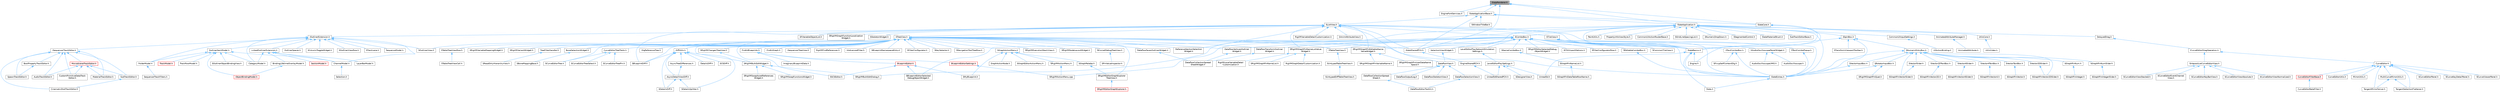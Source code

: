 digraph "SlateRenderer.h"
{
 // INTERACTIVE_SVG=YES
 // LATEX_PDF_SIZE
  bgcolor="transparent";
  edge [fontname=Helvetica,fontsize=10,labelfontname=Helvetica,labelfontsize=10];
  node [fontname=Helvetica,fontsize=10,shape=box,height=0.2,width=0.4];
  Node1 [id="Node000001",label="SlateRenderer.h",height=0.2,width=0.4,color="gray40", fillcolor="grey60", style="filled", fontcolor="black",tooltip=" "];
  Node1 -> Node2 [id="edge1_Node000001_Node000002",dir="back",color="steelblue1",style="solid",tooltip=" "];
  Node2 [id="Node000002",label="EngineFontServices.h",height=0.2,width=0.4,color="grey40", fillcolor="white", style="filled",URL="$d2/df7/EngineFontServices_8h.html",tooltip=" "];
  Node1 -> Node3 [id="edge2_Node000001_Node000003",dir="back",color="steelblue1",style="solid",tooltip=" "];
  Node3 [id="Node000003",label="SlateApplication.h",height=0.2,width=0.4,color="grey40", fillcolor="white", style="filled",URL="$db/d28/SlateApplication_8h.html",tooltip=" "];
  Node3 -> Node4 [id="edge3_Node000003_Node000004",dir="back",color="steelblue1",style="solid",tooltip=" "];
  Node4 [id="Node000004",label="AnimatedAttributeManager.h",height=0.2,width=0.4,color="grey40", fillcolor="white", style="filled",URL="$d8/d68/AnimatedAttributeManager_8h.html",tooltip=" "];
  Node4 -> Node5 [id="edge4_Node000004_Node000005",dir="back",color="steelblue1",style="solid",tooltip=" "];
  Node5 [id="Node000005",label="AnimatedAttribute.h",height=0.2,width=0.4,color="grey40", fillcolor="white", style="filled",URL="$dd/df4/AnimatedAttribute_8h.html",tooltip=" "];
  Node3 -> Node6 [id="edge5_Node000003_Node000006",dir="back",color="steelblue1",style="solid",tooltip=" "];
  Node6 [id="Node000006",label="CommonUIActionRouterBase.h",height=0.2,width=0.4,color="grey40", fillcolor="white", style="filled",URL="$d9/dd5/CommonUIActionRouterBase_8h.html",tooltip=" "];
  Node3 -> Node7 [id="edge6_Node000003_Node000007",dir="back",color="steelblue1",style="solid",tooltip=" "];
  Node7 [id="Node000007",label="CommonUIInputSettings.h",height=0.2,width=0.4,color="grey40", fillcolor="white", style="filled",URL="$d4/d5b/CommonUIInputSettings_8h.html",tooltip=" "];
  Node7 -> Node8 [id="edge7_Node000007_Node000008",dir="back",color="steelblue1",style="solid",tooltip=" "];
  Node8 [id="Node000008",label="UIActionBinding.h",height=0.2,width=0.4,color="grey40", fillcolor="white", style="filled",URL="$d9/d31/UIActionBinding_8h.html",tooltip=" "];
  Node3 -> Node9 [id="edge8_Node000003_Node000009",dir="back",color="steelblue1",style="solid",tooltip=" "];
  Node9 [id="Node000009",label="DelayedDrag.h",height=0.2,width=0.4,color="grey40", fillcolor="white", style="filled",URL="$d7/d2b/DelayedDrag_8h.html",tooltip=" "];
  Node9 -> Node10 [id="edge9_Node000009_Node000010",dir="back",color="steelblue1",style="solid",tooltip=" "];
  Node10 [id="Node000010",label="ICurveEditorDragOperation.h",height=0.2,width=0.4,color="grey40", fillcolor="white", style="filled",URL="$d7/d15/ICurveEditorDragOperation_8h.html",tooltip=" "];
  Node10 -> Node11 [id="edge10_Node000010_Node000011",dir="back",color="steelblue1",style="solid",tooltip=" "];
  Node11 [id="Node000011",label="CurveEditor.h",height=0.2,width=0.4,color="grey40", fillcolor="white", style="filled",URL="$d1/d27/CurveEditor_8h.html",tooltip=" "];
  Node11 -> Node12 [id="edge11_Node000011_Node000012",dir="back",color="steelblue1",style="solid",tooltip=" "];
  Node12 [id="Node000012",label="CurveEditorFilterBase.h",height=0.2,width=0.4,color="red", fillcolor="#FFF0F0", style="filled",URL="$d9/d6a/CurveEditorFilterBase_8h.html",tooltip=" "];
  Node12 -> Node13 [id="edge12_Node000012_Node000013",dir="back",color="steelblue1",style="solid",tooltip=" "];
  Node13 [id="Node000013",label="CurveEditorBakeFilter.h",height=0.2,width=0.4,color="grey40", fillcolor="white", style="filled",URL="$dd/d47/CurveEditorBakeFilter_8h.html",tooltip=" "];
  Node11 -> Node21 [id="edge13_Node000011_Node000021",dir="back",color="steelblue1",style="solid",tooltip=" "];
  Node21 [id="Node000021",label="CurveEditorUtils.h",height=0.2,width=0.4,color="grey40", fillcolor="white", style="filled",URL="$d3/d81/CurveEditorUtils_8h.html",tooltip=" "];
  Node11 -> Node22 [id="edge14_Node000011_Node000022",dir="back",color="steelblue1",style="solid",tooltip=" "];
  Node22 [id="Node000022",label="MirrorUtils.h",height=0.2,width=0.4,color="grey40", fillcolor="white", style="filled",URL="$da/d75/MirrorUtils_8h.html",tooltip=" "];
  Node11 -> Node23 [id="edge15_Node000011_Node000023",dir="back",color="steelblue1",style="solid",tooltip=" "];
  Node23 [id="Node000023",label="MultiCurveMirrorUtils.h",height=0.2,width=0.4,color="grey40", fillcolor="white", style="filled",URL="$da/d1b/MultiCurveMirrorUtils_8h.html",tooltip=" "];
  Node23 -> Node24 [id="edge16_Node000023_Node000024",dir="back",color="steelblue1",style="solid",tooltip=" "];
  Node24 [id="Node000024",label="TangentMirrorSolver.h",height=0.2,width=0.4,color="grey40", fillcolor="white", style="filled",URL="$dc/dea/TangentMirrorSolver_8h.html",tooltip=" "];
  Node23 -> Node25 [id="edge17_Node000023_Node000025",dir="back",color="steelblue1",style="solid",tooltip=" "];
  Node25 [id="Node000025",label="TangentSelectionFlattener.h",height=0.2,width=0.4,color="grey40", fillcolor="white", style="filled",URL="$d7/dd8/TangentSelectionFlattener_8h.html",tooltip=" "];
  Node11 -> Node20 [id="edge18_Node000011_Node000020",dir="back",color="steelblue1",style="solid",tooltip=" "];
  Node20 [id="Node000020",label="SCurveEditorPanel.h",height=0.2,width=0.4,color="grey40", fillcolor="white", style="filled",URL="$db/d60/SCurveEditorPanel_8h.html",tooltip=" "];
  Node11 -> Node26 [id="edge19_Node000011_Node000026",dir="back",color="steelblue1",style="solid",tooltip=" "];
  Node26 [id="Node000026",label="SCurveKeyDetailPanel.h",height=0.2,width=0.4,color="grey40", fillcolor="white", style="filled",URL="$d9/d1c/SCurveKeyDetailPanel_8h.html",tooltip=" "];
  Node11 -> Node27 [id="edge20_Node000011_Node000027",dir="back",color="steelblue1",style="solid",tooltip=" "];
  Node27 [id="Node000027",label="SCurveViewerPanel.h",height=0.2,width=0.4,color="grey40", fillcolor="white", style="filled",URL="$de/d3b/SCurveViewerPanel_8h.html",tooltip=" "];
  Node11 -> Node24 [id="edge21_Node000011_Node000024",dir="back",color="steelblue1",style="solid",tooltip=" "];
  Node11 -> Node25 [id="edge22_Node000011_Node000025",dir="back",color="steelblue1",style="solid",tooltip=" "];
  Node10 -> Node28 [id="edge23_Node000010_Node000028",dir="back",color="steelblue1",style="solid",tooltip=" "];
  Node28 [id="Node000028",label="SInteractiveCurveEditorView.h",height=0.2,width=0.4,color="grey40", fillcolor="white", style="filled",URL="$d2/dd9/SInteractiveCurveEditorView_8h.html",tooltip=" "];
  Node28 -> Node29 [id="edge24_Node000028_Node000029",dir="back",color="steelblue1",style="solid",tooltip=" "];
  Node29 [id="Node000029",label="SCurveEditorEventChannel\lView.h",height=0.2,width=0.4,color="grey40", fillcolor="white", style="filled",URL="$d9/df1/SCurveEditorEventChannelView_8h.html",tooltip=" "];
  Node28 -> Node30 [id="edge25_Node000028_Node000030",dir="back",color="steelblue1",style="solid",tooltip=" "];
  Node30 [id="Node000030",label="SCurveEditorKeyBarView.h",height=0.2,width=0.4,color="grey40", fillcolor="white", style="filled",URL="$d8/d9c/SCurveEditorKeyBarView_8h.html",tooltip=" "];
  Node28 -> Node31 [id="edge26_Node000028_Node000031",dir="back",color="steelblue1",style="solid",tooltip=" "];
  Node31 [id="Node000031",label="SCurveEditorViewAbsolute.h",height=0.2,width=0.4,color="grey40", fillcolor="white", style="filled",URL="$d0/d52/SCurveEditorViewAbsolute_8h.html",tooltip=" "];
  Node28 -> Node32 [id="edge27_Node000028_Node000032",dir="back",color="steelblue1",style="solid",tooltip=" "];
  Node32 [id="Node000032",label="SCurveEditorViewNormalized.h",height=0.2,width=0.4,color="grey40", fillcolor="white", style="filled",URL="$d5/de3/SCurveEditorViewNormalized_8h.html",tooltip=" "];
  Node28 -> Node33 [id="edge28_Node000028_Node000033",dir="back",color="steelblue1",style="solid",tooltip=" "];
  Node33 [id="Node000033",label="SCurveEditorViewStacked.h",height=0.2,width=0.4,color="grey40", fillcolor="white", style="filled",URL="$d0/d5a/SCurveEditorViewStacked_8h.html",tooltip=" "];
  Node3 -> Node34 [id="edge29_Node000003_Node000034",dir="back",color="steelblue1",style="solid",tooltip=" "];
  Node34 [id="Node000034",label="PaintUtils.h",height=0.2,width=0.4,color="grey40", fillcolor="white", style="filled",URL="$d9/da6/PaintUtils_8h.html",tooltip=" "];
  Node3 -> Node35 [id="edge30_Node000003_Node000035",dir="back",color="steelblue1",style="solid",tooltip=" "];
  Node35 [id="Node000035",label="PropertyInfoViewStyle.h",height=0.2,width=0.4,color="grey40", fillcolor="white", style="filled",URL="$d0/da8/PropertyInfoViewStyle_8h.html",tooltip=" "];
  Node3 -> Node36 [id="edge31_Node000003_Node000036",dir="back",color="steelblue1",style="solid",tooltip=" "];
  Node36 [id="Node000036",label="SComboBox.h",height=0.2,width=0.4,color="grey40", fillcolor="white", style="filled",URL="$d2/dd5/SComboBox_8h.html",tooltip=" "];
  Node36 -> Node37 [id="edge32_Node000036_Node000037",dir="back",color="steelblue1",style="solid",tooltip=" "];
  Node37 [id="Node000037",label="DataflowTransformOutliner\lWidget.h",height=0.2,width=0.4,color="grey40", fillcolor="white", style="filled",URL="$d8/df9/DataflowTransformOutlinerWidget_8h.html",tooltip=" "];
  Node37 -> Node38 [id="edge33_Node000037_Node000038",dir="back",color="steelblue1",style="solid",tooltip=" "];
  Node38 [id="Node000038",label="DataflowCollectionSpread\lSheetWidget.h",height=0.2,width=0.4,color="grey40", fillcolor="white", style="filled",URL="$da/da3/DataflowCollectionSpreadSheetWidget_8h.html",tooltip=" "];
  Node36 -> Node39 [id="edge34_Node000036_Node000039",dir="back",color="steelblue1",style="solid",tooltip=" "];
  Node39 [id="Node000039",label="DataflowVerticesOutliner\lWidget.h",height=0.2,width=0.4,color="grey40", fillcolor="white", style="filled",URL="$dd/deb/DataflowVerticesOutlinerWidget_8h.html",tooltip=" "];
  Node39 -> Node38 [id="edge35_Node000039_Node000038",dir="back",color="steelblue1",style="solid",tooltip=" "];
  Node36 -> Node40 [id="edge36_Node000036_Node000040",dir="back",color="steelblue1",style="solid",tooltip=" "];
  Node40 [id="Node000040",label="LevelEditorPlayNetworkEmulation\lSettings.h",height=0.2,width=0.4,color="grey40", fillcolor="white", style="filled",URL="$d4/d35/LevelEditorPlayNetworkEmulationSettings_8h.html",tooltip=" "];
  Node40 -> Node41 [id="edge37_Node000040_Node000041",dir="back",color="steelblue1",style="solid",tooltip=" "];
  Node41 [id="Node000041",label="LevelEditorPlaySettings.h",height=0.2,width=0.4,color="grey40", fillcolor="white", style="filled",URL="$d4/d3b/LevelEditorPlaySettings_8h.html",tooltip=" "];
  Node41 -> Node42 [id="edge38_Node000041_Node000042",dir="back",color="steelblue1",style="solid",tooltip=" "];
  Node42 [id="Node000042",label="SDesignerView.h",height=0.2,width=0.4,color="grey40", fillcolor="white", style="filled",URL="$d2/d14/SDesignerView_8h.html",tooltip=" "];
  Node41 -> Node43 [id="edge39_Node000041_Node000043",dir="back",color="steelblue1",style="solid",tooltip=" "];
  Node43 [id="Node000043",label="UnrealEd.h",height=0.2,width=0.4,color="grey40", fillcolor="white", style="filled",URL="$d2/d5f/UnrealEd_8h.html",tooltip=" "];
  Node41 -> Node44 [id="edge40_Node000041_Node000044",dir="back",color="steelblue1",style="solid",tooltip=" "];
  Node44 [id="Node000044",label="UnrealEdSharedPCH.h",height=0.2,width=0.4,color="grey40", fillcolor="white", style="filled",URL="$d1/de6/UnrealEdSharedPCH_8h.html",tooltip=" "];
  Node36 -> Node45 [id="edge41_Node000036_Node000045",dir="back",color="steelblue1",style="solid",tooltip=" "];
  Node45 [id="Node000045",label="SAudioOscilloscopePanelWidget.h",height=0.2,width=0.4,color="grey40", fillcolor="white", style="filled",URL="$db/d7e/SAudioOscilloscopePanelWidget_8h.html",tooltip=" "];
  Node45 -> Node46 [id="edge42_Node000045_Node000046",dir="back",color="steelblue1",style="solid",tooltip=" "];
  Node46 [id="Node000046",label="AudioOscilloscope.h",height=0.2,width=0.4,color="grey40", fillcolor="white", style="filled",URL="$d5/d81/AudioOscilloscope_8h.html",tooltip=" "];
  Node45 -> Node47 [id="edge43_Node000045_Node000047",dir="back",color="steelblue1",style="solid",tooltip=" "];
  Node47 [id="Node000047",label="AudioOscilloscopeUMG.h",height=0.2,width=0.4,color="grey40", fillcolor="white", style="filled",URL="$df/de7/AudioOscilloscopeUMG_8h.html",tooltip=" "];
  Node36 -> Node48 [id="edge44_Node000036_Node000048",dir="back",color="steelblue1",style="solid",tooltip=" "];
  Node48 [id="Node000048",label="SBlueprintEditorSelected\lDebugObjectWidget.h",height=0.2,width=0.4,color="grey40", fillcolor="white", style="filled",URL="$de/d6c/SBlueprintEditorSelectedDebugObjectWidget_8h.html",tooltip=" "];
  Node36 -> Node49 [id="edge45_Node000036_Node000049",dir="back",color="steelblue1",style="solid",tooltip=" "];
  Node49 [id="Node000049",label="SCSVImportOptions.h",height=0.2,width=0.4,color="grey40", fillcolor="white", style="filled",URL="$d7/dfe/SCSVImportOptions_8h.html",tooltip=" "];
  Node36 -> Node50 [id="edge46_Node000036_Node000050",dir="back",color="steelblue1",style="solid",tooltip=" "];
  Node50 [id="Node000050",label="SEditableComboBox.h",height=0.2,width=0.4,color="grey40", fillcolor="white", style="filled",URL="$d0/d8c/SEditableComboBox_8h.html",tooltip=" "];
  Node50 -> Node51 [id="edge47_Node000050_Node000051",dir="back",color="steelblue1",style="solid",tooltip=" "];
  Node51 [id="Node000051",label="SlateExtras.h",height=0.2,width=0.4,color="grey40", fillcolor="white", style="filled",URL="$d8/dec/SlateExtras_8h.html",tooltip=" "];
  Node51 -> Node52 [id="edge48_Node000051_Node000052",dir="back",color="steelblue1",style="solid",tooltip=" "];
  Node52 [id="Node000052",label="Slate.h",height=0.2,width=0.4,color="grey40", fillcolor="white", style="filled",URL="$d2/dc0/Slate_8h.html",tooltip=" "];
  Node36 -> Node53 [id="edge49_Node000036_Node000053",dir="back",color="steelblue1",style="solid",tooltip=" "];
  Node53 [id="Node000053",label="SFilterConfiguratorRow.h",height=0.2,width=0.4,color="grey40", fillcolor="white", style="filled",URL="$d2/d18/SFilterConfiguratorRow_8h.html",tooltip=" "];
  Node36 -> Node54 [id="edge50_Node000036_Node000054",dir="back",color="steelblue1",style="solid",tooltip=" "];
  Node54 [id="Node000054",label="SNameComboBox.h",height=0.2,width=0.4,color="grey40", fillcolor="white", style="filled",URL="$d8/d4b/SNameComboBox_8h.html",tooltip=" "];
  Node54 -> Node55 [id="edge51_Node000054_Node000055",dir="back",color="steelblue1",style="solid",tooltip=" "];
  Node55 [id="Node000055",label="SGraphPinNameList.h",height=0.2,width=0.4,color="grey40", fillcolor="white", style="filled",URL="$d4/d09/SGraphPinNameList_8h.html",tooltip=" "];
  Node55 -> Node56 [id="edge52_Node000055_Node000056",dir="back",color="steelblue1",style="solid",tooltip=" "];
  Node56 [id="Node000056",label="SGraphPinDataTableRowName.h",height=0.2,width=0.4,color="grey40", fillcolor="white", style="filled",URL="$d3/d40/SGraphPinDataTableRowName_8h.html",tooltip=" "];
  Node36 -> Node57 [id="edge53_Node000036_Node000057",dir="back",color="steelblue1",style="solid",tooltip=" "];
  Node57 [id="Node000057",label="SRigVMEditorSelectedDebug\lObjectWidget.h",height=0.2,width=0.4,color="grey40", fillcolor="white", style="filled",URL="$d9/dcd/SRigVMEditorSelectedDebugObjectWidget_8h.html",tooltip=" "];
  Node36 -> Node58 [id="edge54_Node000036_Node000058",dir="back",color="steelblue1",style="solid",tooltip=" "];
  Node58 [id="Node000058",label="SRigVMGraphPinEditableName\lValueWidget.h",height=0.2,width=0.4,color="grey40", fillcolor="white", style="filled",URL="$da/d0c/SRigVMGraphPinEditableNameValueWidget_8h.html",tooltip=" "];
  Node58 -> Node59 [id="edge55_Node000058_Node000059",dir="back",color="steelblue1",style="solid",tooltip=" "];
  Node59 [id="Node000059",label="SRigVMGraphPinUserDataName\lSpace.h",height=0.2,width=0.4,color="grey40", fillcolor="white", style="filled",URL="$d7/dfd/SRigVMGraphPinUserDataNameSpace_8h.html",tooltip=" "];
  Node58 -> Node60 [id="edge56_Node000058_Node000060",dir="back",color="steelblue1",style="solid",tooltip=" "];
  Node60 [id="Node000060",label="SRigVMGraphPinVariableName.h",height=0.2,width=0.4,color="grey40", fillcolor="white", style="filled",URL="$d0/da1/SRigVMGraphPinVariableName_8h.html",tooltip=" "];
  Node36 -> Node61 [id="edge57_Node000036_Node000061",dir="back",color="steelblue1",style="solid",tooltip=" "];
  Node61 [id="Node000061",label="SRigVMGraphPinNameListValue\lWidget.h",height=0.2,width=0.4,color="grey40", fillcolor="white", style="filled",URL="$dc/dac/SRigVMGraphPinNameListValueWidget_8h.html",tooltip=" "];
  Node61 -> Node62 [id="edge58_Node000061_Node000062",dir="back",color="steelblue1",style="solid",tooltip=" "];
  Node62 [id="Node000062",label="RigVMGraphDetailCustomization.h",height=0.2,width=0.4,color="grey40", fillcolor="white", style="filled",URL="$da/d8c/RigVMGraphDetailCustomization_8h.html",tooltip=" "];
  Node61 -> Node63 [id="edge59_Node000061_Node000063",dir="back",color="steelblue1",style="solid",tooltip=" "];
  Node63 [id="Node000063",label="RigVMLocalVariableDetail\lCustomization.h",height=0.2,width=0.4,color="grey40", fillcolor="white", style="filled",URL="$de/de8/RigVMLocalVariableDetailCustomization_8h.html",tooltip=" "];
  Node61 -> Node64 [id="edge60_Node000061_Node000064",dir="back",color="steelblue1",style="solid",tooltip=" "];
  Node64 [id="Node000064",label="SRigVMGraphPinNameList.h",height=0.2,width=0.4,color="grey40", fillcolor="white", style="filled",URL="$d7/dfc/SRigVMGraphPinNameList_8h.html",tooltip=" "];
  Node36 -> Node65 [id="edge61_Node000036_Node000065",dir="back",color="steelblue1",style="solid",tooltip=" "];
  Node65 [id="Node000065",label="STableTreeView.h",height=0.2,width=0.4,color="grey40", fillcolor="white", style="filled",URL="$dd/d46/STableTreeView_8h.html",tooltip=" "];
  Node65 -> Node66 [id="edge62_Node000065_Node000066",dir="back",color="steelblue1",style="solid",tooltip=" "];
  Node66 [id="Node000066",label="SUntypedTableTreeView.h",height=0.2,width=0.4,color="grey40", fillcolor="white", style="filled",URL="$da/dc1/SUntypedTableTreeView_8h.html",tooltip=" "];
  Node66 -> Node67 [id="edge63_Node000066_Node000067",dir="back",color="steelblue1",style="solid",tooltip=" "];
  Node67 [id="Node000067",label="SUntypedDiffTableTreeView.h",height=0.2,width=0.4,color="grey40", fillcolor="white", style="filled",URL="$d2/dd2/SUntypedDiffTableTreeView_8h.html",tooltip=" "];
  Node36 -> Node68 [id="edge64_Node000036_Node000068",dir="back",color="steelblue1",style="solid",tooltip=" "];
  Node68 [id="Node000068",label="STextComboBox.h",height=0.2,width=0.4,color="grey40", fillcolor="white", style="filled",URL="$d6/d14/STextComboBox_8h.html",tooltip=" "];
  Node68 -> Node69 [id="edge65_Node000068_Node000069",dir="back",color="steelblue1",style="solid",tooltip=" "];
  Node69 [id="Node000069",label="SFixupSelfContextDlg.h",height=0.2,width=0.4,color="grey40", fillcolor="white", style="filled",URL="$d5/da4/SFixupSelfContextDlg_8h.html",tooltip=" "];
  Node68 -> Node51 [id="edge66_Node000068_Node000051",dir="back",color="steelblue1",style="solid",tooltip=" "];
  Node36 -> Node70 [id="edge67_Node000036_Node000070",dir="back",color="steelblue1",style="solid",tooltip=" "];
  Node70 [id="Node000070",label="STextComboPopup.h",height=0.2,width=0.4,color="grey40", fillcolor="white", style="filled",URL="$d1/d76/STextComboPopup_8h.html",tooltip=" "];
  Node70 -> Node51 [id="edge68_Node000070_Node000051",dir="back",color="steelblue1",style="solid",tooltip=" "];
  Node36 -> Node71 [id="edge69_Node000036_Node000071",dir="back",color="steelblue1",style="solid",tooltip=" "];
  Node71 [id="Node000071",label="SelectionViewWidget.h",height=0.2,width=0.4,color="grey40", fillcolor="white", style="filled",URL="$dc/db5/SelectionViewWidget_8h.html",tooltip=" "];
  Node71 -> Node72 [id="edge70_Node000071_Node000072",dir="back",color="steelblue1",style="solid",tooltip=" "];
  Node72 [id="Node000072",label="DataflowView.h",height=0.2,width=0.4,color="grey40", fillcolor="white", style="filled",URL="$d4/d2e/DataflowView_8h.html",tooltip=" "];
  Node72 -> Node73 [id="edge71_Node000072_Node000073",dir="back",color="steelblue1",style="solid",tooltip=" "];
  Node73 [id="Node000073",label="DataflowCollectionSpread\lSheet.h",height=0.2,width=0.4,color="grey40", fillcolor="white", style="filled",URL="$da/da7/DataflowCollectionSpreadSheet_8h.html",tooltip=" "];
  Node73 -> Node74 [id="edge72_Node000073_Node000074",dir="back",color="steelblue1",style="solid",tooltip=" "];
  Node74 [id="Node000074",label="DataflowEditorToolkit.h",height=0.2,width=0.4,color="grey40", fillcolor="white", style="filled",URL="$d8/d80/DataflowEditorToolkit_8h.html",tooltip=" "];
  Node72 -> Node75 [id="edge73_Node000072_Node000075",dir="back",color="steelblue1",style="solid",tooltip=" "];
  Node75 [id="Node000075",label="DataflowOutputLog.h",height=0.2,width=0.4,color="grey40", fillcolor="white", style="filled",URL="$df/d1e/DataflowOutputLog_8h.html",tooltip=" "];
  Node72 -> Node76 [id="edge74_Node000072_Node000076",dir="back",color="steelblue1",style="solid",tooltip=" "];
  Node76 [id="Node000076",label="DataflowSelectionView.h",height=0.2,width=0.4,color="grey40", fillcolor="white", style="filled",URL="$d6/d34/DataflowSelectionView_8h.html",tooltip=" "];
  Node76 -> Node74 [id="edge75_Node000076_Node000074",dir="back",color="steelblue1",style="solid",tooltip=" "];
  Node72 -> Node77 [id="edge76_Node000072_Node000077",dir="back",color="steelblue1",style="solid",tooltip=" "];
  Node77 [id="Node000077",label="DataflowSkeletonView.h",height=0.2,width=0.4,color="grey40", fillcolor="white", style="filled",URL="$d7/df7/DataflowSkeletonView_8h.html",tooltip=" "];
  Node36 -> Node78 [id="edge77_Node000036_Node000078",dir="back",color="steelblue1",style="solid",tooltip=" "];
  Node78 [id="Node000078",label="SlateBasics.h",height=0.2,width=0.4,color="grey40", fillcolor="white", style="filled",URL="$da/d2f/SlateBasics_8h.html",tooltip=" "];
  Node78 -> Node79 [id="edge78_Node000078_Node000079",dir="back",color="steelblue1",style="solid",tooltip=" "];
  Node79 [id="Node000079",label="Engine.h",height=0.2,width=0.4,color="grey40", fillcolor="white", style="filled",URL="$d1/d34/Public_2Engine_8h.html",tooltip=" "];
  Node78 -> Node52 [id="edge79_Node000078_Node000052",dir="back",color="steelblue1",style="solid",tooltip=" "];
  Node78 -> Node51 [id="edge80_Node000078_Node000051",dir="back",color="steelblue1",style="solid",tooltip=" "];
  Node78 -> Node43 [id="edge81_Node000078_Node000043",dir="back",color="steelblue1",style="solid",tooltip=" "];
  Node36 -> Node51 [id="edge82_Node000036_Node000051",dir="back",color="steelblue1",style="solid",tooltip=" "];
  Node36 -> Node80 [id="edge83_Node000036_Node000080",dir="back",color="steelblue1",style="solid",tooltip=" "];
  Node80 [id="Node000080",label="SlateSharedPCH.h",height=0.2,width=0.4,color="grey40", fillcolor="white", style="filled",URL="$d1/dfc/SlateSharedPCH_8h.html",tooltip=" "];
  Node80 -> Node81 [id="edge84_Node000080_Node000081",dir="back",color="steelblue1",style="solid",tooltip=" "];
  Node81 [id="Node000081",label="EngineSharedPCH.h",height=0.2,width=0.4,color="grey40", fillcolor="white", style="filled",URL="$dc/dbb/EngineSharedPCH_8h.html",tooltip=" "];
  Node81 -> Node44 [id="edge85_Node000081_Node000044",dir="back",color="steelblue1",style="solid",tooltip=" "];
  Node3 -> Node82 [id="edge86_Node000003_Node000082",dir="back",color="steelblue1",style="solid",tooltip=" "];
  Node82 [id="Node000082",label="SGridLineSpacingList.h",height=0.2,width=0.4,color="grey40", fillcolor="white", style="filled",URL="$db/d48/SGridLineSpacingList_8h.html",tooltip=" "];
  Node3 -> Node83 [id="edge87_Node000003_Node000083",dir="back",color="steelblue1",style="solid",tooltip=" "];
  Node83 [id="Node000083",label="SNumericDropDown.h",height=0.2,width=0.4,color="grey40", fillcolor="white", style="filled",URL="$d3/d12/SNumericDropDown_8h.html",tooltip=" "];
  Node3 -> Node84 [id="edge88_Node000003_Node000084",dir="back",color="steelblue1",style="solid",tooltip=" "];
  Node84 [id="Node000084",label="SRigVMActionMenu.cpp",height=0.2,width=0.4,color="grey40", fillcolor="white", style="filled",URL="$dc/d4c/SRigVMActionMenu_8cpp.html",tooltip=" "];
  Node3 -> Node85 [id="edge89_Node000003_Node000085",dir="back",color="steelblue1",style="solid",tooltip=" "];
  Node85 [id="Node000085",label="SRigVMBulkEditDialog.h",height=0.2,width=0.4,color="grey40", fillcolor="white", style="filled",URL="$dd/d89/SRigVMBulkEditDialog_8h.html",tooltip=" "];
  Node3 -> Node86 [id="edge90_Node000003_Node000086",dir="back",color="steelblue1",style="solid",tooltip=" "];
  Node86 [id="Node000086",label="SSegmentedControl.h",height=0.2,width=0.4,color="grey40", fillcolor="white", style="filled",URL="$d3/d4f/SSegmentedControl_8h.html",tooltip=" "];
  Node3 -> Node87 [id="edge91_Node000003_Node000087",dir="back",color="steelblue1",style="solid",tooltip=" "];
  Node87 [id="Node000087",label="SSpinBox.h",height=0.2,width=0.4,color="grey40", fillcolor="white", style="filled",URL="$d5/da5/SSpinBox_8h.html",tooltip=" "];
  Node87 -> Node88 [id="edge92_Node000087_Node000088",dir="back",color="steelblue1",style="solid",tooltip=" "];
  Node88 [id="Node000088",label="SNumericEntryBox.h",height=0.2,width=0.4,color="grey40", fillcolor="white", style="filled",URL="$d8/d1a/SNumericEntryBox_8h.html",tooltip=" "];
  Node88 -> Node89 [id="edge93_Node000088_Node000089",dir="back",color="steelblue1",style="solid",tooltip=" "];
  Node89 [id="Node000089",label="SGraphPinNum.h",height=0.2,width=0.4,color="grey40", fillcolor="white", style="filled",URL="$d7/da4/SGraphPinNum_8h.html",tooltip=" "];
  Node89 -> Node90 [id="edge94_Node000089_Node000090",dir="back",color="steelblue1",style="solid",tooltip=" "];
  Node90 [id="Node000090",label="SGraphPinInteger.h",height=0.2,width=0.4,color="grey40", fillcolor="white", style="filled",URL="$df/d54/SGraphPinInteger_8h.html",tooltip=" "];
  Node88 -> Node91 [id="edge95_Node000088_Node000091",dir="back",color="steelblue1",style="solid",tooltip=" "];
  Node91 [id="Node000091",label="SGraphPinNumSlider.h",height=0.2,width=0.4,color="grey40", fillcolor="white", style="filled",URL="$d5/d00/SGraphPinNumSlider_8h.html",tooltip=" "];
  Node91 -> Node92 [id="edge96_Node000091_Node000092",dir="back",color="steelblue1",style="solid",tooltip=" "];
  Node92 [id="Node000092",label="SGraphPinIntegerSlider.h",height=0.2,width=0.4,color="grey40", fillcolor="white", style="filled",URL="$da/d60/SGraphPinIntegerSlider_8h.html",tooltip=" "];
  Node88 -> Node93 [id="edge97_Node000088_Node000093",dir="back",color="steelblue1",style="solid",tooltip=" "];
  Node93 [id="Node000093",label="SGraphPinVector2DSlider.h",height=0.2,width=0.4,color="grey40", fillcolor="white", style="filled",URL="$d7/d05/SGraphPinVector2DSlider_8h.html",tooltip=" "];
  Node88 -> Node94 [id="edge98_Node000088_Node000094",dir="back",color="steelblue1",style="solid",tooltip=" "];
  Node94 [id="Node000094",label="SGraphPinVectorSlider.h",height=0.2,width=0.4,color="grey40", fillcolor="white", style="filled",URL="$dc/d38/SGraphPinVectorSlider_8h.html",tooltip=" "];
  Node88 -> Node95 [id="edge99_Node000088_Node000095",dir="back",color="steelblue1",style="solid",tooltip=" "];
  Node95 [id="Node000095",label="SRotatorInputBox.h",height=0.2,width=0.4,color="grey40", fillcolor="white", style="filled",URL="$de/dd2/SRotatorInputBox_8h.html",tooltip=" "];
  Node95 -> Node96 [id="edge100_Node000095_Node000096",dir="back",color="steelblue1",style="solid",tooltip=" "];
  Node96 [id="Node000096",label="SRigVMGraphPinQuat.h",height=0.2,width=0.4,color="grey40", fillcolor="white", style="filled",URL="$de/dda/SRigVMGraphPinQuat_8h.html",tooltip=" "];
  Node95 -> Node51 [id="edge101_Node000095_Node000051",dir="back",color="steelblue1",style="solid",tooltip=" "];
  Node88 -> Node97 [id="edge102_Node000088_Node000097",dir="back",color="steelblue1",style="solid",tooltip=" "];
  Node97 [id="Node000097",label="SVector2DSlider.h",height=0.2,width=0.4,color="grey40", fillcolor="white", style="filled",URL="$de/d67/SVector2DSlider_8h.html",tooltip=" "];
  Node97 -> Node93 [id="edge103_Node000097_Node000093",dir="back",color="steelblue1",style="solid",tooltip=" "];
  Node88 -> Node98 [id="edge104_Node000088_Node000098",dir="back",color="steelblue1",style="solid",tooltip=" "];
  Node98 [id="Node000098",label="SVector2DTextBox.h",height=0.2,width=0.4,color="grey40", fillcolor="white", style="filled",URL="$d6/d71/SVector2DTextBox_8h.html",tooltip=" "];
  Node98 -> Node99 [id="edge105_Node000098_Node000099",dir="back",color="steelblue1",style="solid",tooltip=" "];
  Node99 [id="Node000099",label="SGraphPinVector2D.h",height=0.2,width=0.4,color="grey40", fillcolor="white", style="filled",URL="$d7/d67/SGraphPinVector2D_8h.html",tooltip=" "];
  Node88 -> Node100 [id="edge106_Node000088_Node000100",dir="back",color="steelblue1",style="solid",tooltip=" "];
  Node100 [id="Node000100",label="SVector4Slider.h",height=0.2,width=0.4,color="grey40", fillcolor="white", style="filled",URL="$d4/dec/SVector4Slider_8h.html",tooltip=" "];
  Node100 -> Node101 [id="edge107_Node000100_Node000101",dir="back",color="steelblue1",style="solid",tooltip=" "];
  Node101 [id="Node000101",label="SGraphPinVector4Slider.h",height=0.2,width=0.4,color="grey40", fillcolor="white", style="filled",URL="$d9/db8/SGraphPinVector4Slider_8h.html",tooltip=" "];
  Node88 -> Node102 [id="edge108_Node000088_Node000102",dir="back",color="steelblue1",style="solid",tooltip=" "];
  Node102 [id="Node000102",label="SVector4TextBox.h",height=0.2,width=0.4,color="grey40", fillcolor="white", style="filled",URL="$dd/da4/SVector4TextBox_8h.html",tooltip=" "];
  Node102 -> Node103 [id="edge109_Node000102_Node000103",dir="back",color="steelblue1",style="solid",tooltip=" "];
  Node103 [id="Node000103",label="SGraphPinVector4.h",height=0.2,width=0.4,color="grey40", fillcolor="white", style="filled",URL="$d4/d94/SGraphPinVector4_8h.html",tooltip=" "];
  Node88 -> Node104 [id="edge110_Node000088_Node000104",dir="back",color="steelblue1",style="solid",tooltip=" "];
  Node104 [id="Node000104",label="SVectorInputBox.h",height=0.2,width=0.4,color="grey40", fillcolor="white", style="filled",URL="$df/d44/SVectorInputBox_8h.html",tooltip=" "];
  Node104 -> Node51 [id="edge111_Node000104_Node000051",dir="back",color="steelblue1",style="solid",tooltip=" "];
  Node88 -> Node105 [id="edge112_Node000088_Node000105",dir="back",color="steelblue1",style="solid",tooltip=" "];
  Node105 [id="Node000105",label="SVectorSlider.h",height=0.2,width=0.4,color="grey40", fillcolor="white", style="filled",URL="$d2/db5/SVectorSlider_8h.html",tooltip=" "];
  Node105 -> Node94 [id="edge113_Node000105_Node000094",dir="back",color="steelblue1",style="solid",tooltip=" "];
  Node88 -> Node106 [id="edge114_Node000088_Node000106",dir="back",color="steelblue1",style="solid",tooltip=" "];
  Node106 [id="Node000106",label="SVectorTextBox.h",height=0.2,width=0.4,color="grey40", fillcolor="white", style="filled",URL="$df/db8/SVectorTextBox_8h.html",tooltip=" "];
  Node106 -> Node107 [id="edge115_Node000106_Node000107",dir="back",color="steelblue1",style="solid",tooltip=" "];
  Node107 [id="Node000107",label="SGraphPinVector.h",height=0.2,width=0.4,color="grey40", fillcolor="white", style="filled",URL="$d8/de7/SGraphPinVector_8h.html",tooltip=" "];
  Node88 -> Node51 [id="edge116_Node000088_Node000051",dir="back",color="steelblue1",style="solid",tooltip=" "];
  Node87 -> Node108 [id="edge117_Node000087_Node000108",dir="back",color="steelblue1",style="solid",tooltip=" "];
  Node108 [id="Node000108",label="STransformViewportToolbar.h",height=0.2,width=0.4,color="grey40", fillcolor="white", style="filled",URL="$d8/da8/STransformViewportToolbar_8h.html",tooltip=" "];
  Node87 -> Node78 [id="edge118_Node000087_Node000078",dir="back",color="steelblue1",style="solid",tooltip=" "];
  Node87 -> Node51 [id="edge119_Node000087_Node000051",dir="back",color="steelblue1",style="solid",tooltip=" "];
  Node3 -> Node78 [id="edge120_Node000003_Node000078",dir="back",color="steelblue1",style="solid",tooltip=" "];
  Node3 -> Node51 [id="edge121_Node000003_Node000051",dir="back",color="steelblue1",style="solid",tooltip=" "];
  Node3 -> Node109 [id="edge122_Node000003_Node000109",dir="back",color="steelblue1",style="solid",tooltip=" "];
  Node109 [id="Node000109",label="SlateMaterialBrush.h",height=0.2,width=0.4,color="grey40", fillcolor="white", style="filled",URL="$d0/d58/SlateMaterialBrush_8h.html",tooltip=" "];
  Node3 -> Node80 [id="edge123_Node000003_Node000080",dir="back",color="steelblue1",style="solid",tooltip=" "];
  Node3 -> Node110 [id="edge124_Node000003_Node000110",dir="back",color="steelblue1",style="solid",tooltip=" "];
  Node110 [id="Node000110",label="SubTrackEditorBase.h",height=0.2,width=0.4,color="grey40", fillcolor="white", style="filled",URL="$db/d33/SubTrackEditorBase_8h.html",tooltip=" "];
  Node3 -> Node111 [id="edge125_Node000003_Node000111",dir="back",color="steelblue1",style="solid",tooltip=" "];
  Node111 [id="Node000111",label="UtilsCore.h",height=0.2,width=0.4,color="grey40", fillcolor="white", style="filled",URL="$d2/d12/UtilsCore_8h.html",tooltip=" "];
  Node111 -> Node112 [id="edge126_Node000111_Node000112",dir="back",color="steelblue1",style="solid",tooltip=" "];
  Node112 [id="Node000112",label="UtilsVideo.h",height=0.2,width=0.4,color="grey40", fillcolor="white", style="filled",URL="$d0/d2e/UtilsVideo_8h.html",tooltip=" "];
  Node1 -> Node113 [id="edge127_Node000001_Node000113",dir="back",color="steelblue1",style="solid",tooltip=" "];
  Node113 [id="Node000113",label="SlateApplicationBase.h",height=0.2,width=0.4,color="grey40", fillcolor="white", style="filled",URL="$d2/dfe/SlateApplicationBase_8h.html",tooltip=" "];
  Node113 -> Node114 [id="edge128_Node000113_Node000114",dir="back",color="steelblue1",style="solid",tooltip=" "];
  Node114 [id="Node000114",label="SListView.h",height=0.2,width=0.4,color="grey40", fillcolor="white", style="filled",URL="$db/db5/SListView_8h.html",tooltip=" "];
  Node114 -> Node72 [id="edge129_Node000114_Node000072",dir="back",color="steelblue1",style="solid",tooltip=" "];
  Node114 -> Node115 [id="edge130_Node000114_Node000115",dir="back",color="steelblue1",style="solid",tooltip=" "];
  Node115 [id="Node000115",label="IOutlinerExtension.h",height=0.2,width=0.4,color="grey40", fillcolor="white", style="filled",URL="$db/d1a/IOutlinerExtension_8h.html",tooltip=" "];
  Node115 -> Node116 [id="edge131_Node000115_Node000116",dir="back",color="steelblue1",style="solid",tooltip=" "];
  Node116 [id="Node000116",label="CategoryModel.h",height=0.2,width=0.4,color="grey40", fillcolor="white", style="filled",URL="$db/dfe/CategoryModel_8h.html",tooltip=" "];
  Node115 -> Node117 [id="edge132_Node000115_Node000117",dir="back",color="steelblue1",style="solid",tooltip=" "];
  Node117 [id="Node000117",label="ChannelModel.h",height=0.2,width=0.4,color="grey40", fillcolor="white", style="filled",URL="$de/d30/ChannelModel_8h.html",tooltip=" "];
  Node117 -> Node118 [id="edge133_Node000117_Node000118",dir="back",color="steelblue1",style="solid",tooltip=" "];
  Node118 [id="Node000118",label="Selection.h",height=0.2,width=0.4,color="grey40", fillcolor="white", style="filled",URL="$dd/dc2/Editor_2Sequencer_2Public_2MVVM_2Selection_2Selection_8h.html",tooltip=" "];
  Node115 -> Node119 [id="edge134_Node000115_Node000119",dir="back",color="steelblue1",style="solid",tooltip=" "];
  Node119 [id="Node000119",label="FolderModel.h",height=0.2,width=0.4,color="grey40", fillcolor="white", style="filled",URL="$d4/d1d/FolderModel_8h.html",tooltip=" "];
  Node119 -> Node120 [id="edge135_Node000119_Node000120",dir="back",color="steelblue1",style="solid",tooltip=" "];
  Node120 [id="Node000120",label="SequencerTrackFilters.h",height=0.2,width=0.4,color="grey40", fillcolor="white", style="filled",URL="$df/d72/SequencerTrackFilters_8h.html",tooltip=" "];
  Node115 -> Node121 [id="edge136_Node000115_Node000121",dir="back",color="steelblue1",style="solid",tooltip=" "];
  Node121 [id="Node000121",label="ISequencerTrackEditor.h",height=0.2,width=0.4,color="grey40", fillcolor="white", style="filled",URL="$df/dca/ISequencerTrackEditor_8h.html",tooltip=" "];
  Node121 -> Node122 [id="edge137_Node000121_Node000122",dir="back",color="steelblue1",style="solid",tooltip=" "];
  Node122 [id="Node000122",label="AudioTrackEditor.h",height=0.2,width=0.4,color="grey40", fillcolor="white", style="filled",URL="$dd/d96/AudioTrackEditor_8h.html",tooltip=" "];
  Node121 -> Node123 [id="edge138_Node000121_Node000123",dir="back",color="steelblue1",style="solid",tooltip=" "];
  Node123 [id="Node000123",label="BoolPropertyTrackEditor.h",height=0.2,width=0.4,color="grey40", fillcolor="white", style="filled",URL="$db/d07/BoolPropertyTrackEditor_8h.html",tooltip=" "];
  Node123 -> Node124 [id="edge139_Node000123_Node000124",dir="back",color="steelblue1",style="solid",tooltip=" "];
  Node124 [id="Node000124",label="SpawnTrackEditor.h",height=0.2,width=0.4,color="grey40", fillcolor="white", style="filled",URL="$d5/dac/SpawnTrackEditor_8h.html",tooltip=" "];
  Node121 -> Node125 [id="edge140_Node000121_Node000125",dir="back",color="steelblue1",style="solid",tooltip=" "];
  Node125 [id="Node000125",label="CinematicShotTrackEditor.h",height=0.2,width=0.4,color="grey40", fillcolor="white", style="filled",URL="$d3/d0c/CinematicShotTrackEditor_8h.html",tooltip=" "];
  Node121 -> Node126 [id="edge141_Node000121_Node000126",dir="back",color="steelblue1",style="solid",tooltip=" "];
  Node126 [id="Node000126",label="CustomPrimitiveDataTrack\lEditor.h",height=0.2,width=0.4,color="grey40", fillcolor="white", style="filled",URL="$dc/d8f/CustomPrimitiveDataTrackEditor_8h.html",tooltip=" "];
  Node121 -> Node127 [id="edge142_Node000121_Node000127",dir="back",color="steelblue1",style="solid",tooltip=" "];
  Node127 [id="Node000127",label="MaterialTrackEditor.h",height=0.2,width=0.4,color="grey40", fillcolor="white", style="filled",URL="$d1/d9f/MaterialTrackEditor_8h.html",tooltip=" "];
  Node121 -> Node128 [id="edge143_Node000121_Node000128",dir="back",color="steelblue1",style="solid",tooltip=" "];
  Node128 [id="Node000128",label="MovieSceneTrackEditor.h",height=0.2,width=0.4,color="red", fillcolor="#FFF0F0", style="filled",URL="$db/d6c/MovieSceneTrackEditor_8h.html",tooltip=" "];
  Node128 -> Node122 [id="edge144_Node000128_Node000122",dir="back",color="steelblue1",style="solid",tooltip=" "];
  Node128 -> Node126 [id="edge145_Node000128_Node000126",dir="back",color="steelblue1",style="solid",tooltip=" "];
  Node128 -> Node127 [id="edge146_Node000128_Node000127",dir="back",color="steelblue1",style="solid",tooltip=" "];
  Node128 -> Node134 [id="edge147_Node000128_Node000134",dir="back",color="steelblue1",style="solid",tooltip=" "];
  Node134 [id="Node000134",label="SubTrackEditor.h",height=0.2,width=0.4,color="grey40", fillcolor="white", style="filled",URL="$d8/d5b/SubTrackEditor_8h.html",tooltip=" "];
  Node134 -> Node125 [id="edge148_Node000134_Node000125",dir="back",color="steelblue1",style="solid",tooltip=" "];
  Node121 -> Node124 [id="edge149_Node000121_Node000124",dir="back",color="steelblue1",style="solid",tooltip=" "];
  Node121 -> Node134 [id="edge150_Node000121_Node000134",dir="back",color="steelblue1",style="solid",tooltip=" "];
  Node115 -> Node152 [id="edge151_Node000115_Node000152",dir="back",color="steelblue1",style="solid",tooltip=" "];
  Node152 [id="Node000152",label="LinkedOutlinerExtension.h",height=0.2,width=0.4,color="grey40", fillcolor="white", style="filled",URL="$da/d0f/LinkedOutlinerExtension_8h.html",tooltip=" "];
  Node152 -> Node153 [id="edge152_Node000152_Node000153",dir="back",color="steelblue1",style="solid",tooltip=" "];
  Node153 [id="Node000153",label="BindingLifetimeOverlayModel.h",height=0.2,width=0.4,color="grey40", fillcolor="white", style="filled",URL="$d2/d69/BindingLifetimeOverlayModel_8h.html",tooltip=" "];
  Node153 -> Node154 [id="edge153_Node000153_Node000154",dir="back",color="steelblue1",style="solid",tooltip=" "];
  Node154 [id="Node000154",label="ObjectBindingModel.h",height=0.2,width=0.4,color="red", fillcolor="#FFF0F0", style="filled",URL="$de/dbc/ObjectBindingModel_8h.html",tooltip=" "];
  Node152 -> Node116 [id="edge154_Node000152_Node000116",dir="back",color="steelblue1",style="solid",tooltip=" "];
  Node152 -> Node117 [id="edge155_Node000152_Node000117",dir="back",color="steelblue1",style="solid",tooltip=" "];
  Node152 -> Node160 [id="edge156_Node000152_Node000160",dir="back",color="steelblue1",style="solid",tooltip=" "];
  Node160 [id="Node000160",label="LayerBarModel.h",height=0.2,width=0.4,color="grey40", fillcolor="white", style="filled",URL="$dd/daa/LayerBarModel_8h.html",tooltip=" "];
  Node152 -> Node161 [id="edge157_Node000152_Node000161",dir="back",color="steelblue1",style="solid",tooltip=" "];
  Node161 [id="Node000161",label="SectionModel.h",height=0.2,width=0.4,color="red", fillcolor="#FFF0F0", style="filled",URL="$d7/d0c/SectionModel_8h.html",tooltip=" "];
  Node115 -> Node166 [id="edge158_Node000115_Node000166",dir="back",color="steelblue1",style="solid",tooltip=" "];
  Node166 [id="Node000166",label="OutlinerItemModel.h",height=0.2,width=0.4,color="grey40", fillcolor="white", style="filled",URL="$da/dbf/OutlinerItemModel_8h.html",tooltip=" "];
  Node166 -> Node116 [id="edge159_Node000166_Node000116",dir="back",color="steelblue1",style="solid",tooltip=" "];
  Node166 -> Node117 [id="edge160_Node000166_Node000117",dir="back",color="steelblue1",style="solid",tooltip=" "];
  Node166 -> Node119 [id="edge161_Node000166_Node000119",dir="back",color="steelblue1",style="solid",tooltip=" "];
  Node166 -> Node154 [id="edge162_Node000166_Node000154",dir="back",color="steelblue1",style="solid",tooltip=" "];
  Node166 -> Node167 [id="edge163_Node000166_Node000167",dir="back",color="steelblue1",style="solid",tooltip=" "];
  Node167 [id="Node000167",label="SOutlinerObjectBindingView.h",height=0.2,width=0.4,color="grey40", fillcolor="white", style="filled",URL="$d1/dfa/SOutlinerObjectBindingView_8h.html",tooltip=" "];
  Node166 -> Node163 [id="edge164_Node000166_Node000163",dir="back",color="steelblue1",style="solid",tooltip=" "];
  Node163 [id="Node000163",label="TrackModel.h",height=0.2,width=0.4,color="red", fillcolor="#FFF0F0", style="filled",URL="$db/d94/TrackModel_8h.html",tooltip=" "];
  Node166 -> Node165 [id="edge165_Node000166_Node000165",dir="back",color="steelblue1",style="solid",tooltip=" "];
  Node165 [id="Node000165",label="TrackRowModel.h",height=0.2,width=0.4,color="grey40", fillcolor="white", style="filled",URL="$d8/db5/TrackRowModel_8h.html",tooltip=" "];
  Node115 -> Node168 [id="edge166_Node000115_Node000168",dir="back",color="steelblue1",style="solid",tooltip=" "];
  Node168 [id="Node000168",label="OutlinerSpacer.h",height=0.2,width=0.4,color="grey40", fillcolor="white", style="filled",URL="$dd/d3e/OutlinerSpacer_8h.html",tooltip=" "];
  Node115 -> Node169 [id="edge167_Node000115_Node000169",dir="back",color="steelblue1",style="solid",tooltip=" "];
  Node169 [id="Node000169",label="SColumnToggleWidget.h",height=0.2,width=0.4,color="grey40", fillcolor="white", style="filled",URL="$de/d8d/SColumnToggleWidget_8h.html",tooltip=" "];
  Node115 -> Node170 [id="edge168_Node000115_Node000170",dir="back",color="steelblue1",style="solid",tooltip=" "];
  Node170 [id="Node000170",label="SOutlinerView.h",height=0.2,width=0.4,color="grey40", fillcolor="white", style="filled",URL="$d5/de1/SOutlinerView_8h.html",tooltip=" "];
  Node115 -> Node171 [id="edge169_Node000115_Node000171",dir="back",color="steelblue1",style="solid",tooltip=" "];
  Node171 [id="Node000171",label="SOutlinerViewRow.h",height=0.2,width=0.4,color="grey40", fillcolor="white", style="filled",URL="$db/de3/SOutlinerViewRow_8h.html",tooltip=" "];
  Node115 -> Node172 [id="edge170_Node000115_Node000172",dir="back",color="steelblue1",style="solid",tooltip=" "];
  Node172 [id="Node000172",label="STrackLane.h",height=0.2,width=0.4,color="grey40", fillcolor="white", style="filled",URL="$d2/d8f/STrackLane_8h.html",tooltip=" "];
  Node115 -> Node173 [id="edge171_Node000115_Node000173",dir="back",color="steelblue1",style="solid",tooltip=" "];
  Node173 [id="Node000173",label="SequenceModel.h",height=0.2,width=0.4,color="grey40", fillcolor="white", style="filled",URL="$d4/d28/SequenceModel_8h.html",tooltip=" "];
  Node114 -> Node174 [id="edge172_Node000114_Node000174",dir="back",color="steelblue1",style="solid",tooltip=" "];
  Node174 [id="Node000174",label="ReferenceSectionSelection\lWidget.h",height=0.2,width=0.4,color="grey40", fillcolor="white", style="filled",URL="$db/d75/ReferenceSectionSelectionWidget_8h.html",tooltip=" "];
  Node114 -> Node175 [id="edge173_Node000114_Node000175",dir="back",color="steelblue1",style="solid",tooltip=" "];
  Node175 [id="Node000175",label="RigVMVariableDetailCustomization.h",height=0.2,width=0.4,color="grey40", fillcolor="white", style="filled",URL="$d3/d24/RigVMVariableDetailCustomization_8h.html",tooltip=" "];
  Node114 -> Node176 [id="edge174_Node000114_Node000176",dir="back",color="steelblue1",style="solid",tooltip=" "];
  Node176 [id="Node000176",label="SAnimAttributeView.h",height=0.2,width=0.4,color="grey40", fillcolor="white", style="filled",URL="$df/d42/SAnimAttributeView_8h.html",tooltip=" "];
  Node114 -> Node177 [id="edge175_Node000114_Node000177",dir="back",color="steelblue1",style="solid",tooltip=" "];
  Node177 [id="Node000177",label="SBlueprintDiff.h",height=0.2,width=0.4,color="grey40", fillcolor="white", style="filled",URL="$de/d6d/SBlueprintDiff_8h.html",tooltip=" "];
  Node114 -> Node36 [id="edge176_Node000114_Node000036",dir="back",color="steelblue1",style="solid",tooltip=" "];
  Node114 -> Node178 [id="edge177_Node000114_Node000178",dir="back",color="steelblue1",style="solid",tooltip=" "];
  Node178 [id="Node000178",label="SFilterableObjectList.h",height=0.2,width=0.4,color="grey40", fillcolor="white", style="filled",URL="$dc/de4/SFilterableObjectList_8h.html",tooltip=" "];
  Node114 -> Node179 [id="edge178_Node000114_Node000179",dir="back",color="steelblue1",style="solid",tooltip=" "];
  Node179 [id="Node000179",label="SRigVMGraphFunctionLocalization\lWidget.h",height=0.2,width=0.4,color="grey40", fillcolor="white", style="filled",URL="$dd/d59/SRigVMGraphFunctionLocalizationWidget_8h.html",tooltip=" "];
  Node114 -> Node58 [id="edge179_Node000114_Node000058",dir="back",color="steelblue1",style="solid",tooltip=" "];
  Node114 -> Node61 [id="edge180_Node000114_Node000061",dir="back",color="steelblue1",style="solid",tooltip=" "];
  Node114 -> Node180 [id="edge181_Node000114_Node000180",dir="back",color="steelblue1",style="solid",tooltip=" "];
  Node180 [id="Node000180",label="SSkeletonWidget.h",height=0.2,width=0.4,color="grey40", fillcolor="white", style="filled",URL="$dd/da7/SSkeletonWidget_8h.html",tooltip=" "];
  Node114 -> Node181 [id="edge182_Node000114_Node000181",dir="back",color="steelblue1",style="solid",tooltip=" "];
  Node181 [id="Node000181",label="STileView.h",height=0.2,width=0.4,color="grey40", fillcolor="white", style="filled",URL="$da/dd5/STileView_8h.html",tooltip=" "];
  Node181 -> Node182 [id="edge183_Node000181_Node000182",dir="back",color="steelblue1",style="solid",tooltip=" "];
  Node182 [id="Node000182",label="SCommonTileView.h",height=0.2,width=0.4,color="grey40", fillcolor="white", style="filled",URL="$de/d0c/SCommonTileView_8h.html",tooltip=" "];
  Node181 -> Node78 [id="edge184_Node000181_Node000078",dir="back",color="steelblue1",style="solid",tooltip=" "];
  Node181 -> Node51 [id="edge185_Node000181_Node000051",dir="back",color="steelblue1",style="solid",tooltip=" "];
  Node114 -> Node183 [id="edge186_Node000114_Node000183",dir="back",color="steelblue1",style="solid",tooltip=" "];
  Node183 [id="Node000183",label="STreeView.h",height=0.2,width=0.4,color="grey40", fillcolor="white", style="filled",URL="$de/dea/STreeView_8h.html",tooltip=" "];
  Node183 -> Node184 [id="edge187_Node000183_Node000184",dir="back",color="steelblue1",style="solid",tooltip=" "];
  Node184 [id="Node000184",label="BoneSelectionWidget.h",height=0.2,width=0.4,color="grey40", fillcolor="white", style="filled",URL="$d4/dd3/BoneSelectionWidget_8h.html",tooltip=" "];
  Node184 -> Node185 [id="edge188_Node000184_Node000185",dir="back",color="steelblue1",style="solid",tooltip=" "];
  Node185 [id="Node000185",label="SBoneMappingBase.h",height=0.2,width=0.4,color="grey40", fillcolor="white", style="filled",URL="$d7/d49/SBoneMappingBase_8h.html",tooltip=" "];
  Node183 -> Node186 [id="edge189_Node000183_Node000186",dir="back",color="steelblue1",style="solid",tooltip=" "];
  Node186 [id="Node000186",label="CurveEditorTreeTraits.h",height=0.2,width=0.4,color="grey40", fillcolor="white", style="filled",URL="$d4/d4a/CurveEditorTreeTraits_8h.html",tooltip=" "];
  Node186 -> Node187 [id="edge190_Node000186_Node000187",dir="back",color="steelblue1",style="solid",tooltip=" "];
  Node187 [id="Node000187",label="SCurveEditorTree.h",height=0.2,width=0.4,color="grey40", fillcolor="white", style="filled",URL="$da/da4/SCurveEditorTree_8h.html",tooltip=" "];
  Node186 -> Node188 [id="edge191_Node000186_Node000188",dir="back",color="steelblue1",style="solid",tooltip=" "];
  Node188 [id="Node000188",label="SCurveEditorTreePin.h",height=0.2,width=0.4,color="grey40", fillcolor="white", style="filled",URL="$db/d44/SCurveEditorTreePin_8h.html",tooltip=" "];
  Node186 -> Node189 [id="edge192_Node000186_Node000189",dir="back",color="steelblue1",style="solid",tooltip=" "];
  Node189 [id="Node000189",label="SCurveEditorTreeSelect.h",height=0.2,width=0.4,color="grey40", fillcolor="white", style="filled",URL="$d9/d58/SCurveEditorTreeSelect_8h.html",tooltip=" "];
  Node183 -> Node190 [id="edge193_Node000183_Node000190",dir="back",color="steelblue1",style="solid",tooltip=" "];
  Node190 [id="Node000190",label="DataflowFacesOutlinerWidget.h",height=0.2,width=0.4,color="grey40", fillcolor="white", style="filled",URL="$d1/d1c/DataflowFacesOutlinerWidget_8h.html",tooltip=" "];
  Node190 -> Node38 [id="edge194_Node000190_Node000038",dir="back",color="steelblue1",style="solid",tooltip=" "];
  Node183 -> Node37 [id="edge195_Node000183_Node000037",dir="back",color="steelblue1",style="solid",tooltip=" "];
  Node183 -> Node39 [id="edge196_Node000183_Node000039",dir="back",color="steelblue1",style="solid",tooltip=" "];
  Node183 -> Node191 [id="edge197_Node000183_Node000191",dir="back",color="steelblue1",style="solid",tooltip=" "];
  Node191 [id="Node000191",label="DiffUtils.h",height=0.2,width=0.4,color="grey40", fillcolor="white", style="filled",URL="$d4/d91/DiffUtils_8h.html",tooltip=" "];
  Node191 -> Node192 [id="edge198_Node000191_Node000192",dir="back",color="steelblue1",style="solid",tooltip=" "];
  Node192 [id="Node000192",label="AsyncDetailViewDiff.h",height=0.2,width=0.4,color="grey40", fillcolor="white", style="filled",URL="$dc/d54/AsyncDetailViewDiff_8h.html",tooltip=" "];
  Node192 -> Node193 [id="edge199_Node000192_Node000193",dir="back",color="steelblue1",style="solid",tooltip=" "];
  Node193 [id="Node000193",label="SDetailsDiff.h",height=0.2,width=0.4,color="grey40", fillcolor="white", style="filled",URL="$da/d09/SDetailsDiff_8h.html",tooltip=" "];
  Node192 -> Node194 [id="edge200_Node000192_Node000194",dir="back",color="steelblue1",style="solid",tooltip=" "];
  Node194 [id="Node000194",label="SDetailsSplitter.h",height=0.2,width=0.4,color="grey40", fillcolor="white", style="filled",URL="$d5/de5/SDetailsSplitter_8h.html",tooltip=" "];
  Node191 -> Node195 [id="edge201_Node000191_Node000195",dir="back",color="steelblue1",style="solid",tooltip=" "];
  Node195 [id="Node000195",label="AsyncTreeDifferences.h",height=0.2,width=0.4,color="grey40", fillcolor="white", style="filled",URL="$dd/d63/AsyncTreeDifferences_8h.html",tooltip=" "];
  Node195 -> Node192 [id="edge202_Node000195_Node000192",dir="back",color="steelblue1",style="solid",tooltip=" "];
  Node191 -> Node196 [id="edge203_Node000191_Node000196",dir="back",color="steelblue1",style="solid",tooltip=" "];
  Node196 [id="Node000196",label="DetailsDiff.h",height=0.2,width=0.4,color="grey40", fillcolor="white", style="filled",URL="$de/dfc/DetailsDiff_8h.html",tooltip=" "];
  Node191 -> Node177 [id="edge204_Node000191_Node000177",dir="back",color="steelblue1",style="solid",tooltip=" "];
  Node191 -> Node197 [id="edge205_Node000191_Node000197",dir="back",color="steelblue1",style="solid",tooltip=" "];
  Node197 [id="Node000197",label="SCSDiff.h",height=0.2,width=0.4,color="grey40", fillcolor="white", style="filled",URL="$da/dc5/SCSDiff_8h.html",tooltip=" "];
  Node191 -> Node193 [id="edge206_Node000191_Node000193",dir="back",color="steelblue1",style="solid",tooltip=" "];
  Node191 -> Node194 [id="edge207_Node000191_Node000194",dir="back",color="steelblue1",style="solid",tooltip=" "];
  Node183 -> Node198 [id="edge208_Node000183_Node000198",dir="back",color="steelblue1",style="solid",tooltip=" "];
  Node198 [id="Node000198",label="DlgReferenceTree.h",height=0.2,width=0.4,color="grey40", fillcolor="white", style="filled",URL="$db/dd3/DlgReferenceTree_8h.html",tooltip=" "];
  Node183 -> Node199 [id="edge209_Node000183_Node000199",dir="back",color="steelblue1",style="solid",tooltip=" "];
  Node199 [id="Node000199",label="FindInBlueprints.h",height=0.2,width=0.4,color="grey40", fillcolor="white", style="filled",URL="$d0/d27/FindInBlueprints_8h.html",tooltip=" "];
  Node199 -> Node200 [id="edge210_Node000199_Node000200",dir="back",color="steelblue1",style="solid",tooltip=" "];
  Node200 [id="Node000200",label="BlueprintEditor.h",height=0.2,width=0.4,color="red", fillcolor="#FFF0F0", style="filled",URL="$df/d7d/BlueprintEditor_8h.html",tooltip=" "];
  Node200 -> Node48 [id="edge211_Node000200_Node000048",dir="back",color="steelblue1",style="solid",tooltip=" "];
  Node200 -> Node207 [id="edge212_Node000200_Node000207",dir="back",color="steelblue1",style="solid",tooltip=" "];
  Node207 [id="Node000207",label="SMyBlueprint.h",height=0.2,width=0.4,color="grey40", fillcolor="white", style="filled",URL="$d3/d34/SMyBlueprint_8h.html",tooltip=" "];
  Node200 -> Node208 [id="edge213_Node000200_Node000208",dir="back",color="steelblue1",style="solid",tooltip=" "];
  Node208 [id="Node000208",label="SSCSEditor.h",height=0.2,width=0.4,color="grey40", fillcolor="white", style="filled",URL="$d0/d2e/SSCSEditor_8h.html",tooltip=" "];
  Node199 -> Node211 [id="edge214_Node000199_Node000211",dir="back",color="steelblue1",style="solid",tooltip=" "];
  Node211 [id="Node000211",label="BlueprintEditorSettings.h",height=0.2,width=0.4,color="red", fillcolor="#FFF0F0", style="filled",URL="$d4/dbc/BlueprintEditorSettings_8h.html",tooltip=" "];
  Node211 -> Node84 [id="edge215_Node000211_Node000084",dir="back",color="steelblue1",style="solid",tooltip=" "];
  Node199 -> Node214 [id="edge216_Node000199_Node000214",dir="back",color="steelblue1",style="solid",tooltip=" "];
  Node214 [id="Node000214",label="ImaginaryBlueprintData.h",height=0.2,width=0.4,color="grey40", fillcolor="white", style="filled",URL="$d9/d16/ImaginaryBlueprintData_8h.html",tooltip=" "];
  Node183 -> Node215 [id="edge217_Node000183_Node000215",dir="back",color="steelblue1",style="solid",tooltip=" "];
  Node215 [id="Node000215",label="FindInGraph.h",height=0.2,width=0.4,color="grey40", fillcolor="white", style="filled",URL="$de/d36/FindInGraph_8h.html",tooltip=" "];
  Node183 -> Node216 [id="edge218_Node000183_Node000216",dir="back",color="steelblue1",style="solid",tooltip=" "];
  Node216 [id="Node000216",label="ISequencerTreeView.h",height=0.2,width=0.4,color="grey40", fillcolor="white", style="filled",URL="$df/db6/ISequencerTreeView_8h.html",tooltip=" "];
  Node183 -> Node174 [id="edge219_Node000183_Node000174",dir="back",color="steelblue1",style="solid",tooltip=" "];
  Node183 -> Node217 [id="edge220_Node000183_Node000217",dir="back",color="steelblue1",style="solid",tooltip=" "];
  Node217 [id="Node000217",label="RigVMFindReferences.h",height=0.2,width=0.4,color="grey40", fillcolor="white", style="filled",URL="$df/da2/RigVMFindReferences_8h.html",tooltip=" "];
  Node183 -> Node218 [id="edge221_Node000183_Node000218",dir="back",color="steelblue1",style="solid",tooltip=" "];
  Node218 [id="Node000218",label="SAdvancedFilter.h",height=0.2,width=0.4,color="grey40", fillcolor="white", style="filled",URL="$d1/d68/SAdvancedFilter_8h.html",tooltip=" "];
  Node183 -> Node177 [id="edge222_Node000183_Node000177",dir="back",color="steelblue1",style="solid",tooltip=" "];
  Node183 -> Node219 [id="edge223_Node000183_Node000219",dir="back",color="steelblue1",style="solid",tooltip=" "];
  Node219 [id="Node000219",label="SBlueprintNamespaceEntry.h",height=0.2,width=0.4,color="grey40", fillcolor="white", style="filled",URL="$d4/d22/SBlueprintNamespaceEntry_8h.html",tooltip=" "];
  Node183 -> Node187 [id="edge224_Node000183_Node000187",dir="back",color="steelblue1",style="solid",tooltip=" "];
  Node183 -> Node220 [id="edge225_Node000183_Node000220",dir="back",color="steelblue1",style="solid",tooltip=" "];
  Node220 [id="Node000220",label="SFilterConfigurator.h",height=0.2,width=0.4,color="grey40", fillcolor="white", style="filled",URL="$d8/d8e/SFilterConfigurator_8h.html",tooltip=" "];
  Node183 -> Node221 [id="edge226_Node000183_Node000221",dir="back",color="steelblue1",style="solid",tooltip=" "];
  Node221 [id="Node000221",label="SGraphActionMenu.h",height=0.2,width=0.4,color="grey40", fillcolor="white", style="filled",URL="$d0/d9a/SGraphActionMenu_8h.html",tooltip=" "];
  Node221 -> Node222 [id="edge227_Node000221_Node000222",dir="back",color="steelblue1",style="solid",tooltip=" "];
  Node222 [id="Node000222",label="GraphActionNode.h",height=0.2,width=0.4,color="grey40", fillcolor="white", style="filled",URL="$dc/d7a/GraphActionNode_8h.html",tooltip=" "];
  Node221 -> Node223 [id="edge228_Node000221_Node000223",dir="back",color="steelblue1",style="solid",tooltip=" "];
  Node223 [id="Node000223",label="SGraphEditorActionMenu.h",height=0.2,width=0.4,color="grey40", fillcolor="white", style="filled",URL="$dd/d8d/SGraphEditorActionMenu_8h.html",tooltip=" "];
  Node221 -> Node224 [id="edge229_Node000221_Node000224",dir="back",color="steelblue1",style="solid",tooltip=" "];
  Node224 [id="Node000224",label="SGraphPalette.h",height=0.2,width=0.4,color="grey40", fillcolor="white", style="filled",URL="$d5/dd1/SGraphPalette_8h.html",tooltip=" "];
  Node224 -> Node225 [id="edge230_Node000224_Node000225",dir="back",color="steelblue1",style="solid",tooltip=" "];
  Node225 [id="Node000225",label="SRigVMEditorGraphExplorer\lTreeView.h",height=0.2,width=0.4,color="grey40", fillcolor="white", style="filled",URL="$d8/d43/SRigVMEditorGraphExplorerTreeView_8h.html",tooltip=" "];
  Node225 -> Node226 [id="edge231_Node000225_Node000226",dir="back",color="steelblue1",style="solid",tooltip=" "];
  Node226 [id="Node000226",label="SRigVMEditorGraphExplorer.h",height=0.2,width=0.4,color="red", fillcolor="#FFF0F0", style="filled",URL="$db/d11/SRigVMEditorGraphExplorer_8h.html",tooltip=" "];
  Node221 -> Node207 [id="edge232_Node000221_Node000207",dir="back",color="steelblue1",style="solid",tooltip=" "];
  Node221 -> Node228 [id="edge233_Node000221_Node000228",dir="back",color="steelblue1",style="solid",tooltip=" "];
  Node228 [id="Node000228",label="SRigVMActionMenu.h",height=0.2,width=0.4,color="grey40", fillcolor="white", style="filled",URL="$d1/de8/SRigVMActionMenu_8h.html",tooltip=" "];
  Node228 -> Node84 [id="edge234_Node000228_Node000084",dir="back",color="steelblue1",style="solid",tooltip=" "];
  Node183 -> Node229 [id="edge235_Node000183_Node000229",dir="back",color="steelblue1",style="solid",tooltip=" "];
  Node229 [id="Node000229",label="SKeySelector.h",height=0.2,width=0.4,color="grey40", fillcolor="white", style="filled",URL="$de/d62/SKeySelector_8h.html",tooltip=" "];
  Node183 -> Node230 [id="edge236_Node000183_Node000230",dir="back",color="steelblue1",style="solid",tooltip=" "];
  Node230 [id="Node000230",label="SKismetDebugTreeView.h",height=0.2,width=0.4,color="grey40", fillcolor="white", style="filled",URL="$dc/df5/SKismetDebugTreeView_8h.html",tooltip=" "];
  Node230 -> Node231 [id="edge237_Node000230_Node000231",dir="back",color="steelblue1",style="solid",tooltip=" "];
  Node231 [id="Node000231",label="SPinValueInspector.h",height=0.2,width=0.4,color="grey40", fillcolor="white", style="filled",URL="$d6/d85/SPinValueInspector_8h.html",tooltip=" "];
  Node183 -> Node232 [id="edge238_Node000183_Node000232",dir="back",color="steelblue1",style="solid",tooltip=" "];
  Node232 [id="Node000232",label="SNavigationToolTreeRow.h",height=0.2,width=0.4,color="grey40", fillcolor="white", style="filled",URL="$de/d20/SNavigationToolTreeRow_8h.html",tooltip=" "];
  Node183 -> Node170 [id="edge239_Node000183_Node000170",dir="back",color="steelblue1",style="solid",tooltip=" "];
  Node183 -> Node233 [id="edge240_Node000183_Node000233",dir="back",color="steelblue1",style="solid",tooltip=" "];
  Node233 [id="Node000233",label="SRigVMBulkEditWidget.h",height=0.2,width=0.4,color="grey40", fillcolor="white", style="filled",URL="$d7/dab/SRigVMBulkEditWidget_8h.html",tooltip=" "];
  Node233 -> Node85 [id="edge241_Node000233_Node000085",dir="back",color="steelblue1",style="solid",tooltip=" "];
  Node233 -> Node234 [id="edge242_Node000233_Node000234",dir="back",color="steelblue1",style="solid",tooltip=" "];
  Node234 [id="Node000234",label="SRigVMSwapAssetReferences\lWidget.h",height=0.2,width=0.4,color="grey40", fillcolor="white", style="filled",URL="$db/d3f/SRigVMSwapAssetReferencesWidget_8h.html",tooltip=" "];
  Node233 -> Node235 [id="edge243_Node000233_Node000235",dir="back",color="steelblue1",style="solid",tooltip=" "];
  Node235 [id="Node000235",label="SRigVMSwapFunctionsWidget.h",height=0.2,width=0.4,color="grey40", fillcolor="white", style="filled",URL="$d0/da2/SRigVMSwapFunctionsWidget_8h.html",tooltip=" "];
  Node183 -> Node236 [id="edge244_Node000183_Node000236",dir="back",color="steelblue1",style="solid",tooltip=" "];
  Node236 [id="Node000236",label="SRigVMChangesTreeView.h",height=0.2,width=0.4,color="grey40", fillcolor="white", style="filled",URL="$dd/d83/SRigVMChangesTreeView_8h.html",tooltip=" "];
  Node236 -> Node233 [id="edge245_Node000236_Node000233",dir="back",color="steelblue1",style="solid",tooltip=" "];
  Node183 -> Node225 [id="edge246_Node000183_Node000225",dir="back",color="steelblue1",style="solid",tooltip=" "];
  Node183 -> Node237 [id="edge247_Node000183_Node000237",dir="back",color="steelblue1",style="solid",tooltip=" "];
  Node237 [id="Node000237",label="SRigVMExecutionStackView.h",height=0.2,width=0.4,color="grey40", fillcolor="white", style="filled",URL="$d9/d2b/SRigVMExecutionStackView_8h.html",tooltip=" "];
  Node183 -> Node238 [id="edge248_Node000183_Node000238",dir="back",color="steelblue1",style="solid",tooltip=" "];
  Node238 [id="Node000238",label="SRigVMNodeLayoutWidget.h",height=0.2,width=0.4,color="grey40", fillcolor="white", style="filled",URL="$dc/da9/SRigVMNodeLayoutWidget_8h.html",tooltip=" "];
  Node183 -> Node239 [id="edge249_Node000183_Node000239",dir="back",color="steelblue1",style="solid",tooltip=" "];
  Node239 [id="Node000239",label="SRigVMVariableMappingWidget.h",height=0.2,width=0.4,color="grey40", fillcolor="white", style="filled",URL="$d0/ddc/SRigVMVariableMappingWidget_8h.html",tooltip=" "];
  Node183 -> Node240 [id="edge250_Node000183_Node000240",dir="back",color="steelblue1",style="solid",tooltip=" "];
  Node240 [id="Node000240",label="SRigVMVariantWidget.h",height=0.2,width=0.4,color="grey40", fillcolor="white", style="filled",URL="$d5/d61/SRigVMVariantWidget_8h.html",tooltip=" "];
  Node183 -> Node208 [id="edge251_Node000183_Node000208",dir="back",color="steelblue1",style="solid",tooltip=" "];
  Node183 -> Node65 [id="edge252_Node000183_Node000065",dir="back",color="steelblue1",style="solid",tooltip=" "];
  Node183 -> Node241 [id="edge253_Node000183_Node000241",dir="back",color="steelblue1",style="solid",tooltip=" "];
  Node241 [id="Node000241",label="STableTreeViewRow.h",height=0.2,width=0.4,color="grey40", fillcolor="white", style="filled",URL="$d9/dcd/STableTreeViewRow_8h.html",tooltip=" "];
  Node241 -> Node242 [id="edge254_Node000241_Node000242",dir="back",color="steelblue1",style="solid",tooltip=" "];
  Node242 [id="Node000242",label="STableTreeViewCell.h",height=0.2,width=0.4,color="grey40", fillcolor="white", style="filled",URL="$d0/d9c/STableTreeViewCell_8h.html",tooltip=" "];
  Node183 -> Node78 [id="edge255_Node000183_Node000078",dir="back",color="steelblue1",style="solid",tooltip=" "];
  Node183 -> Node51 [id="edge256_Node000183_Node000051",dir="back",color="steelblue1",style="solid",tooltip=" "];
  Node183 -> Node80 [id="edge257_Node000183_Node000080",dir="back",color="steelblue1",style="solid",tooltip=" "];
  Node183 -> Node243 [id="edge258_Node000183_Node000243",dir="back",color="steelblue1",style="solid",tooltip=" "];
  Node243 [id="Node000243",label="TreeFilterHandler.h",height=0.2,width=0.4,color="grey40", fillcolor="white", style="filled",URL="$db/df8/TreeFilterHandler_8h.html",tooltip=" "];
  Node243 -> Node244 [id="edge259_Node000243_Node000244",dir="back",color="steelblue1",style="solid",tooltip=" "];
  Node244 [id="Node000244",label="SReadOnlyHierarchyView.h",height=0.2,width=0.4,color="grey40", fillcolor="white", style="filled",URL="$d8/d27/SReadOnlyHierarchyView_8h.html",tooltip=" "];
  Node114 -> Node78 [id="edge260_Node000114_Node000078",dir="back",color="steelblue1",style="solid",tooltip=" "];
  Node114 -> Node51 [id="edge261_Node000114_Node000051",dir="back",color="steelblue1",style="solid",tooltip=" "];
  Node114 -> Node80 [id="edge262_Node000114_Node000080",dir="back",color="steelblue1",style="solid",tooltip=" "];
  Node113 -> Node245 [id="edge263_Node000113_Node000245",dir="back",color="steelblue1",style="solid",tooltip=" "];
  Node245 [id="Node000245",label="SWindowTitleBar.h",height=0.2,width=0.4,color="grey40", fillcolor="white", style="filled",URL="$d0/dce/SWindowTitleBar_8h.html",tooltip=" "];
  Node113 -> Node3 [id="edge264_Node000113_Node000003",dir="back",color="steelblue1",style="solid",tooltip=" "];
  Node113 -> Node246 [id="edge265_Node000113_Node000246",dir="back",color="steelblue1",style="solid",tooltip=" "];
  Node246 [id="Node000246",label="SlateCore.h",height=0.2,width=0.4,color="grey40", fillcolor="white", style="filled",URL="$dc/d03/SlateCore_8h.html",tooltip=" "];
  Node246 -> Node79 [id="edge266_Node000246_Node000079",dir="back",color="steelblue1",style="solid",tooltip=" "];
  Node246 -> Node78 [id="edge267_Node000246_Node000078",dir="back",color="steelblue1",style="solid",tooltip=" "];
  Node113 -> Node80 [id="edge268_Node000113_Node000080",dir="back",color="steelblue1",style="solid",tooltip=" "];
  Node1 -> Node246 [id="edge269_Node000001_Node000246",dir="back",color="steelblue1",style="solid",tooltip=" "];
  Node1 -> Node80 [id="edge270_Node000001_Node000080",dir="back",color="steelblue1",style="solid",tooltip=" "];
}

